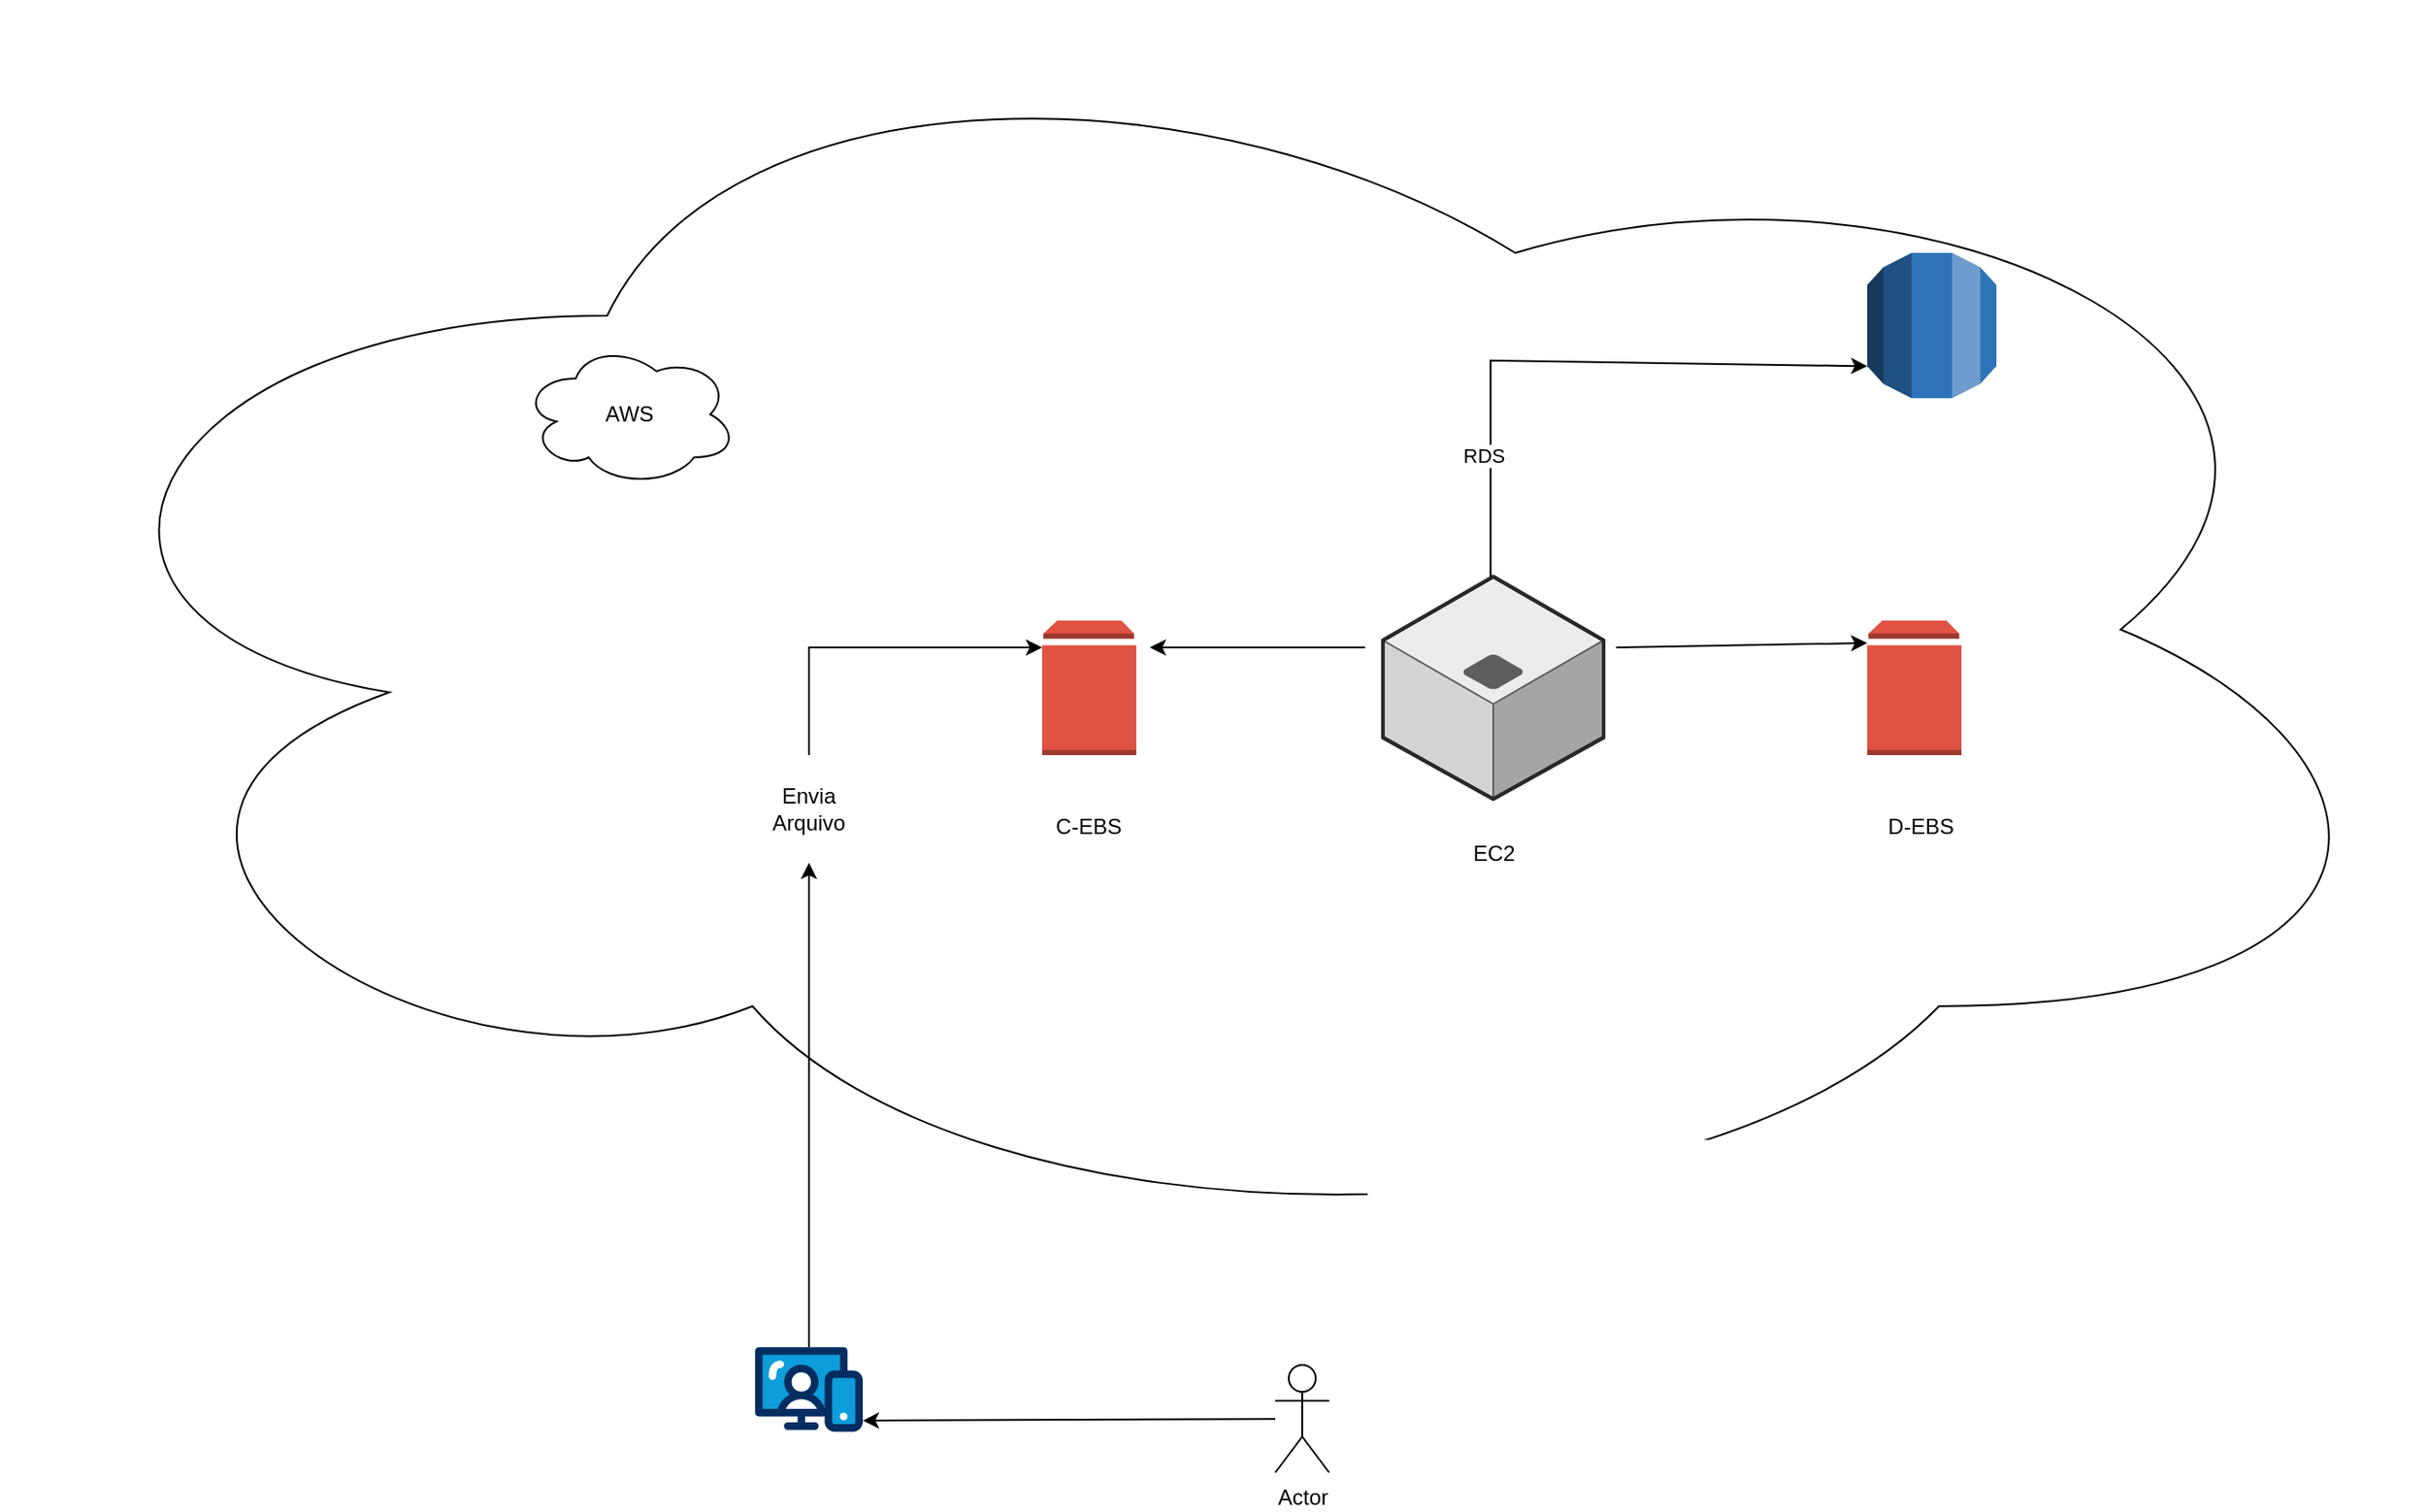<mxfile version="28.2.5">
  <diagram name="Página-1" id="nxWQ8paaRem_fVfWogiB">
    <mxGraphModel dx="2253" dy="841" grid="1" gridSize="10" guides="1" tooltips="1" connect="1" arrows="1" fold="1" page="1" pageScale="1" pageWidth="827" pageHeight="1169" math="0" shadow="0">
      <root>
        <mxCell id="0" />
        <mxCell id="1" parent="0" />
        <mxCell id="KkN7uwCCg0X7nRY9Pie7-11" value="&lt;span style=&quot;color: rgba(0, 0, 0, 0); font-family: monospace; font-size: 0px; text-align: start; text-wrap-mode: nowrap;&quot;&gt;%3CmxGraphModel%3E%3Croot%3E%3CmxCell%20id%3D%220%22%2F%3E%3CmxCell%20id%3D%221%22%20parent%3D%220%22%2F%3E%3CmxCell%20id%3D%222%22%20value%3D%22C-EBS%22%20style%3D%22text%3Bhtml%3D1%3Balign%3Dcenter%3BverticalAlign%3Dmiddle%3BwhiteSpace%3Dwrap%3Brounded%3D0%3B%22%20vertex%3D%221%22%20parent%3D%221%22%3E%3CmxGeometry%20x%3D%22226.25%22%20y%3D%22564.5%22%20width%3D%2260%22%20height%3D%2230%22%20as%3D%22geometry%22%2F%3E%3C%2FmxCell%3E%3C%2Froot%3E%3C%2FmxGraphModel%3E&lt;/span&gt;" style="ellipse;shape=cloud;whiteSpace=wrap;html=1;" vertex="1" parent="1">
          <mxGeometry x="-350" y="120" width="1350" height="700" as="geometry" />
        </mxCell>
        <mxCell id="KkN7uwCCg0X7nRY9Pie7-1" value="" style="outlineConnect=0;dashed=0;verticalLabelPosition=bottom;verticalAlign=top;align=center;html=1;shape=mxgraph.aws3.volume;fillColor=#E05243;gradientColor=none;" vertex="1" parent="1">
          <mxGeometry x="230" y="465" width="52.5" height="75" as="geometry" />
        </mxCell>
        <mxCell id="KkN7uwCCg0X7nRY9Pie7-20" style="edgeStyle=orthogonalEdgeStyle;rounded=0;orthogonalLoop=1;jettySize=auto;html=1;" edge="1" parent="1" source="KkN7uwCCg0X7nRY9Pie7-2">
          <mxGeometry relative="1" as="geometry">
            <mxPoint x="100" y="600" as="targetPoint" />
          </mxGeometry>
        </mxCell>
        <mxCell id="KkN7uwCCg0X7nRY9Pie7-2" value="" style="verticalLabelPosition=bottom;aspect=fixed;html=1;shape=mxgraph.salesforce.web;fillColorStyles=fillColor2,fillColor3,fillColor4;fillColor2=#032d60;fillColor3=#0d9dda;fillColor4=#ffffff;fillColor=none;strokeColor=none;" vertex="1" parent="1">
          <mxGeometry x="70" y="870" width="60" height="47.4" as="geometry" />
        </mxCell>
        <mxCell id="KkN7uwCCg0X7nRY9Pie7-3" value="Actor" style="shape=umlActor;verticalLabelPosition=bottom;verticalAlign=top;html=1;outlineConnect=0;" vertex="1" parent="1">
          <mxGeometry x="360" y="880" width="30" height="60" as="geometry" />
        </mxCell>
        <mxCell id="KkN7uwCCg0X7nRY9Pie7-4" value="" style="endArrow=classic;html=1;rounded=0;entryX=1;entryY=0.868;entryDx=0;entryDy=0;entryPerimeter=0;" edge="1" parent="1" source="KkN7uwCCg0X7nRY9Pie7-3" target="KkN7uwCCg0X7nRY9Pie7-2">
          <mxGeometry width="50" height="50" relative="1" as="geometry">
            <mxPoint x="300" y="400" as="sourcePoint" />
            <mxPoint x="260" y="710" as="targetPoint" />
            <Array as="points" />
          </mxGeometry>
        </mxCell>
        <mxCell id="KkN7uwCCg0X7nRY9Pie7-23" style="edgeStyle=orthogonalEdgeStyle;rounded=0;orthogonalLoop=1;jettySize=auto;html=1;exitX=0.5;exitY=0;exitDx=0;exitDy=0;entryX=0;entryY=0.2;entryDx=0;entryDy=0;entryPerimeter=0;" edge="1" parent="1" source="KkN7uwCCg0X7nRY9Pie7-6" target="KkN7uwCCg0X7nRY9Pie7-1">
          <mxGeometry relative="1" as="geometry">
            <mxPoint x="100" y="470" as="targetPoint" />
          </mxGeometry>
        </mxCell>
        <mxCell id="KkN7uwCCg0X7nRY9Pie7-6" value="Envia Arquivo" style="text;html=1;align=center;verticalAlign=middle;whiteSpace=wrap;rounded=0;" vertex="1" parent="1">
          <mxGeometry x="70" y="540" width="60" height="60" as="geometry" />
        </mxCell>
        <mxCell id="KkN7uwCCg0X7nRY9Pie7-13" value="" style="verticalLabelPosition=bottom;html=1;verticalAlign=top;strokeWidth=1;align=center;outlineConnect=0;dashed=0;outlineConnect=0;shape=mxgraph.aws3d.application_server;fillColor=#ECECEC;strokeColor=#5E5E5E;aspect=fixed;strokeColor2=#292929;" vertex="1" parent="1">
          <mxGeometry x="420" y="440.5" width="123" height="124" as="geometry" />
        </mxCell>
        <mxCell id="KkN7uwCCg0X7nRY9Pie7-14" value="" style="outlineConnect=0;dashed=0;verticalLabelPosition=bottom;verticalAlign=top;align=center;html=1;shape=mxgraph.aws3.volume;fillColor=#E05243;gradientColor=none;" vertex="1" parent="1">
          <mxGeometry x="690" y="465" width="52.5" height="75" as="geometry" />
        </mxCell>
        <mxCell id="KkN7uwCCg0X7nRY9Pie7-24" value="" style="endArrow=classic;html=1;rounded=0;" edge="1" parent="1">
          <mxGeometry width="50" height="50" relative="1" as="geometry">
            <mxPoint x="410" y="480" as="sourcePoint" />
            <mxPoint x="290" y="480" as="targetPoint" />
            <Array as="points">
              <mxPoint x="360" y="480" />
            </Array>
          </mxGeometry>
        </mxCell>
        <mxCell id="KkN7uwCCg0X7nRY9Pie7-26" value="" style="endArrow=classic;html=1;rounded=0;" edge="1" parent="1">
          <mxGeometry width="50" height="50" relative="1" as="geometry">
            <mxPoint x="550" y="480" as="sourcePoint" />
            <mxPoint x="690" y="477.5" as="targetPoint" />
          </mxGeometry>
        </mxCell>
        <mxCell id="KkN7uwCCg0X7nRY9Pie7-27" value="" style="outlineConnect=0;dashed=0;verticalLabelPosition=bottom;verticalAlign=top;align=center;html=1;shape=mxgraph.aws3.rds;fillColor=#2E73B8;gradientColor=none;" vertex="1" parent="1">
          <mxGeometry x="690" y="260" width="72" height="81" as="geometry" />
        </mxCell>
        <mxCell id="KkN7uwCCg0X7nRY9Pie7-28" value="" style="endArrow=classic;html=1;rounded=0;entryX=0;entryY=0.78;entryDx=0;entryDy=0;entryPerimeter=0;" edge="1" parent="1" target="KkN7uwCCg0X7nRY9Pie7-27">
          <mxGeometry width="50" height="50" relative="1" as="geometry">
            <mxPoint x="480" y="440.5" as="sourcePoint" />
            <mxPoint x="480" y="310" as="targetPoint" />
            <Array as="points">
              <mxPoint x="480" y="320" />
            </Array>
          </mxGeometry>
        </mxCell>
        <mxCell id="KkN7uwCCg0X7nRY9Pie7-30" value="RDS" style="edgeLabel;html=1;align=center;verticalAlign=middle;resizable=0;points=[];" vertex="1" connectable="0" parent="KkN7uwCCg0X7nRY9Pie7-28">
          <mxGeometry x="-0.592" y="4" relative="1" as="geometry">
            <mxPoint as="offset" />
          </mxGeometry>
        </mxCell>
        <mxCell id="KkN7uwCCg0X7nRY9Pie7-29" value="AWS" style="ellipse;shape=cloud;whiteSpace=wrap;html=1;" vertex="1" parent="1">
          <mxGeometry x="-60" y="310" width="120" height="80" as="geometry" />
        </mxCell>
        <mxCell id="KkN7uwCCg0X7nRY9Pie7-31" value="C-EBS" style="text;html=1;align=center;verticalAlign=middle;whiteSpace=wrap;rounded=0;" vertex="1" parent="1">
          <mxGeometry x="226.25" y="564.5" width="60" height="30" as="geometry" />
        </mxCell>
        <mxCell id="KkN7uwCCg0X7nRY9Pie7-32" value="D-EBS" style="text;html=1;align=center;verticalAlign=middle;whiteSpace=wrap;rounded=0;" vertex="1" parent="1">
          <mxGeometry x="690" y="564.5" width="60" height="30" as="geometry" />
        </mxCell>
        <mxCell id="KkN7uwCCg0X7nRY9Pie7-33" value="EC2" style="text;html=1;align=center;verticalAlign=middle;whiteSpace=wrap;rounded=0;" vertex="1" parent="1">
          <mxGeometry x="451.5" y="580" width="60" height="30" as="geometry" />
        </mxCell>
      </root>
    </mxGraphModel>
  </diagram>
</mxfile>
